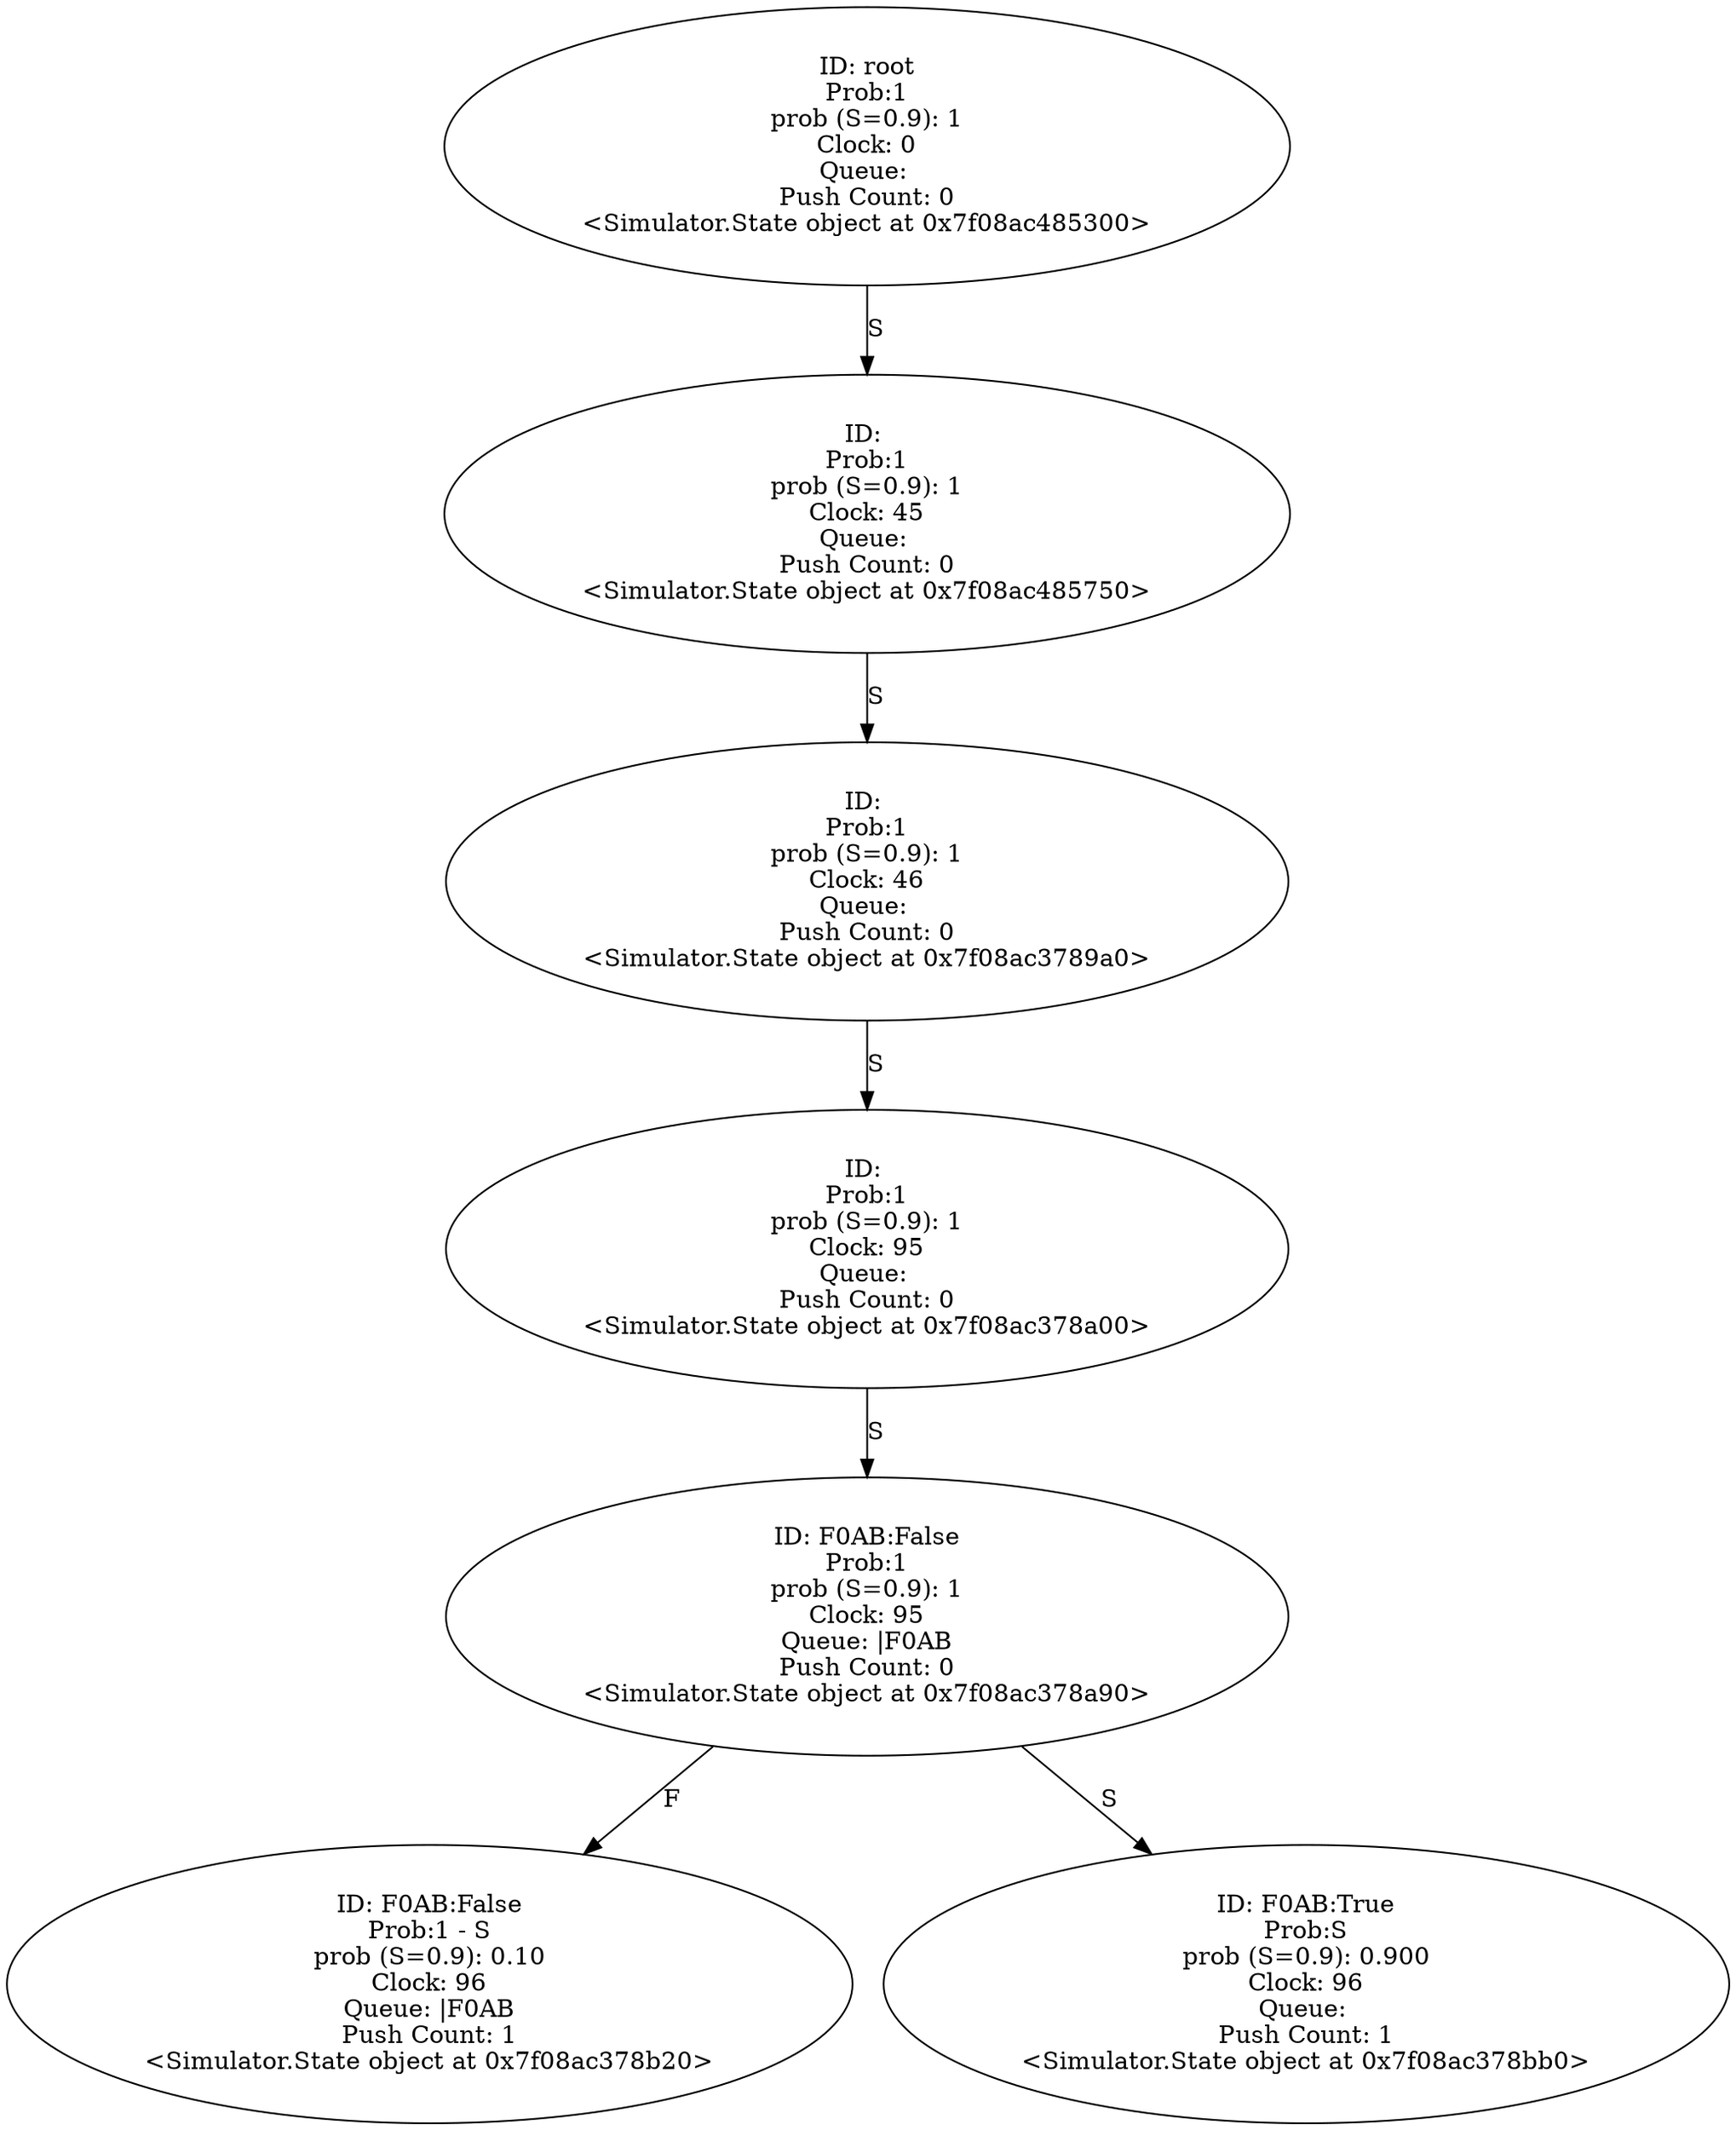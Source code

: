 digraph "./Output/./controled_frequency_S50_R100_t5_tPlus100" {
	<Simulator.State object at 0x7f08ac485300> [label="ID: root
Prob:1
prob (S=0.9): 1
Clock: 0
Queue: 
Push Count: 0
<Simulator.State object at 0x7f08ac485300>"]
	<Simulator.State object at 0x7f08ac485300> -> <Simulator.State object at 0x7f08ac485750> [label=S]
	<Simulator.State object at 0x7f08ac485750> [label="ID: 
Prob:1
prob (S=0.9): 1
Clock: 45
Queue: 
Push Count: 0
<Simulator.State object at 0x7f08ac485750>"]
	<Simulator.State object at 0x7f08ac485750> -> <Simulator.State object at 0x7f08ac3789a0> [label=S]
	<Simulator.State object at 0x7f08ac3789a0> [label="ID: 
Prob:1
prob (S=0.9): 1
Clock: 46
Queue: 
Push Count: 0
<Simulator.State object at 0x7f08ac3789a0>"]
	<Simulator.State object at 0x7f08ac3789a0> -> <Simulator.State object at 0x7f08ac378a00> [label=S]
	<Simulator.State object at 0x7f08ac378a00> [label="ID: 
Prob:1
prob (S=0.9): 1
Clock: 95
Queue: 
Push Count: 0
<Simulator.State object at 0x7f08ac378a00>"]
	<Simulator.State object at 0x7f08ac378a00> -> <Simulator.State object at 0x7f08ac378a90> [label=S]
	<Simulator.State object at 0x7f08ac378a90> [label="ID: F0AB:False
Prob:1
prob (S=0.9): 1
Clock: 95
Queue: |F0AB
Push Count: 0
<Simulator.State object at 0x7f08ac378a90>"]
	<Simulator.State object at 0x7f08ac378a90> -> <Simulator.State object at 0x7f08ac378b20> [label=F]
	<Simulator.State object at 0x7f08ac378a90> -> <Simulator.State object at 0x7f08ac378bb0> [label=S]
	<Simulator.State object at 0x7f08ac378b20> [label="ID: F0AB:False
Prob:1 - S
prob (S=0.9): 0.10
Clock: 96
Queue: |F0AB
Push Count: 1
<Simulator.State object at 0x7f08ac378b20>"]
	<Simulator.State object at 0x7f08ac378bb0> [label="ID: F0AB:True
Prob:S
prob (S=0.9): 0.900
Clock: 96
Queue: 
Push Count: 1
<Simulator.State object at 0x7f08ac378bb0>"]
}
